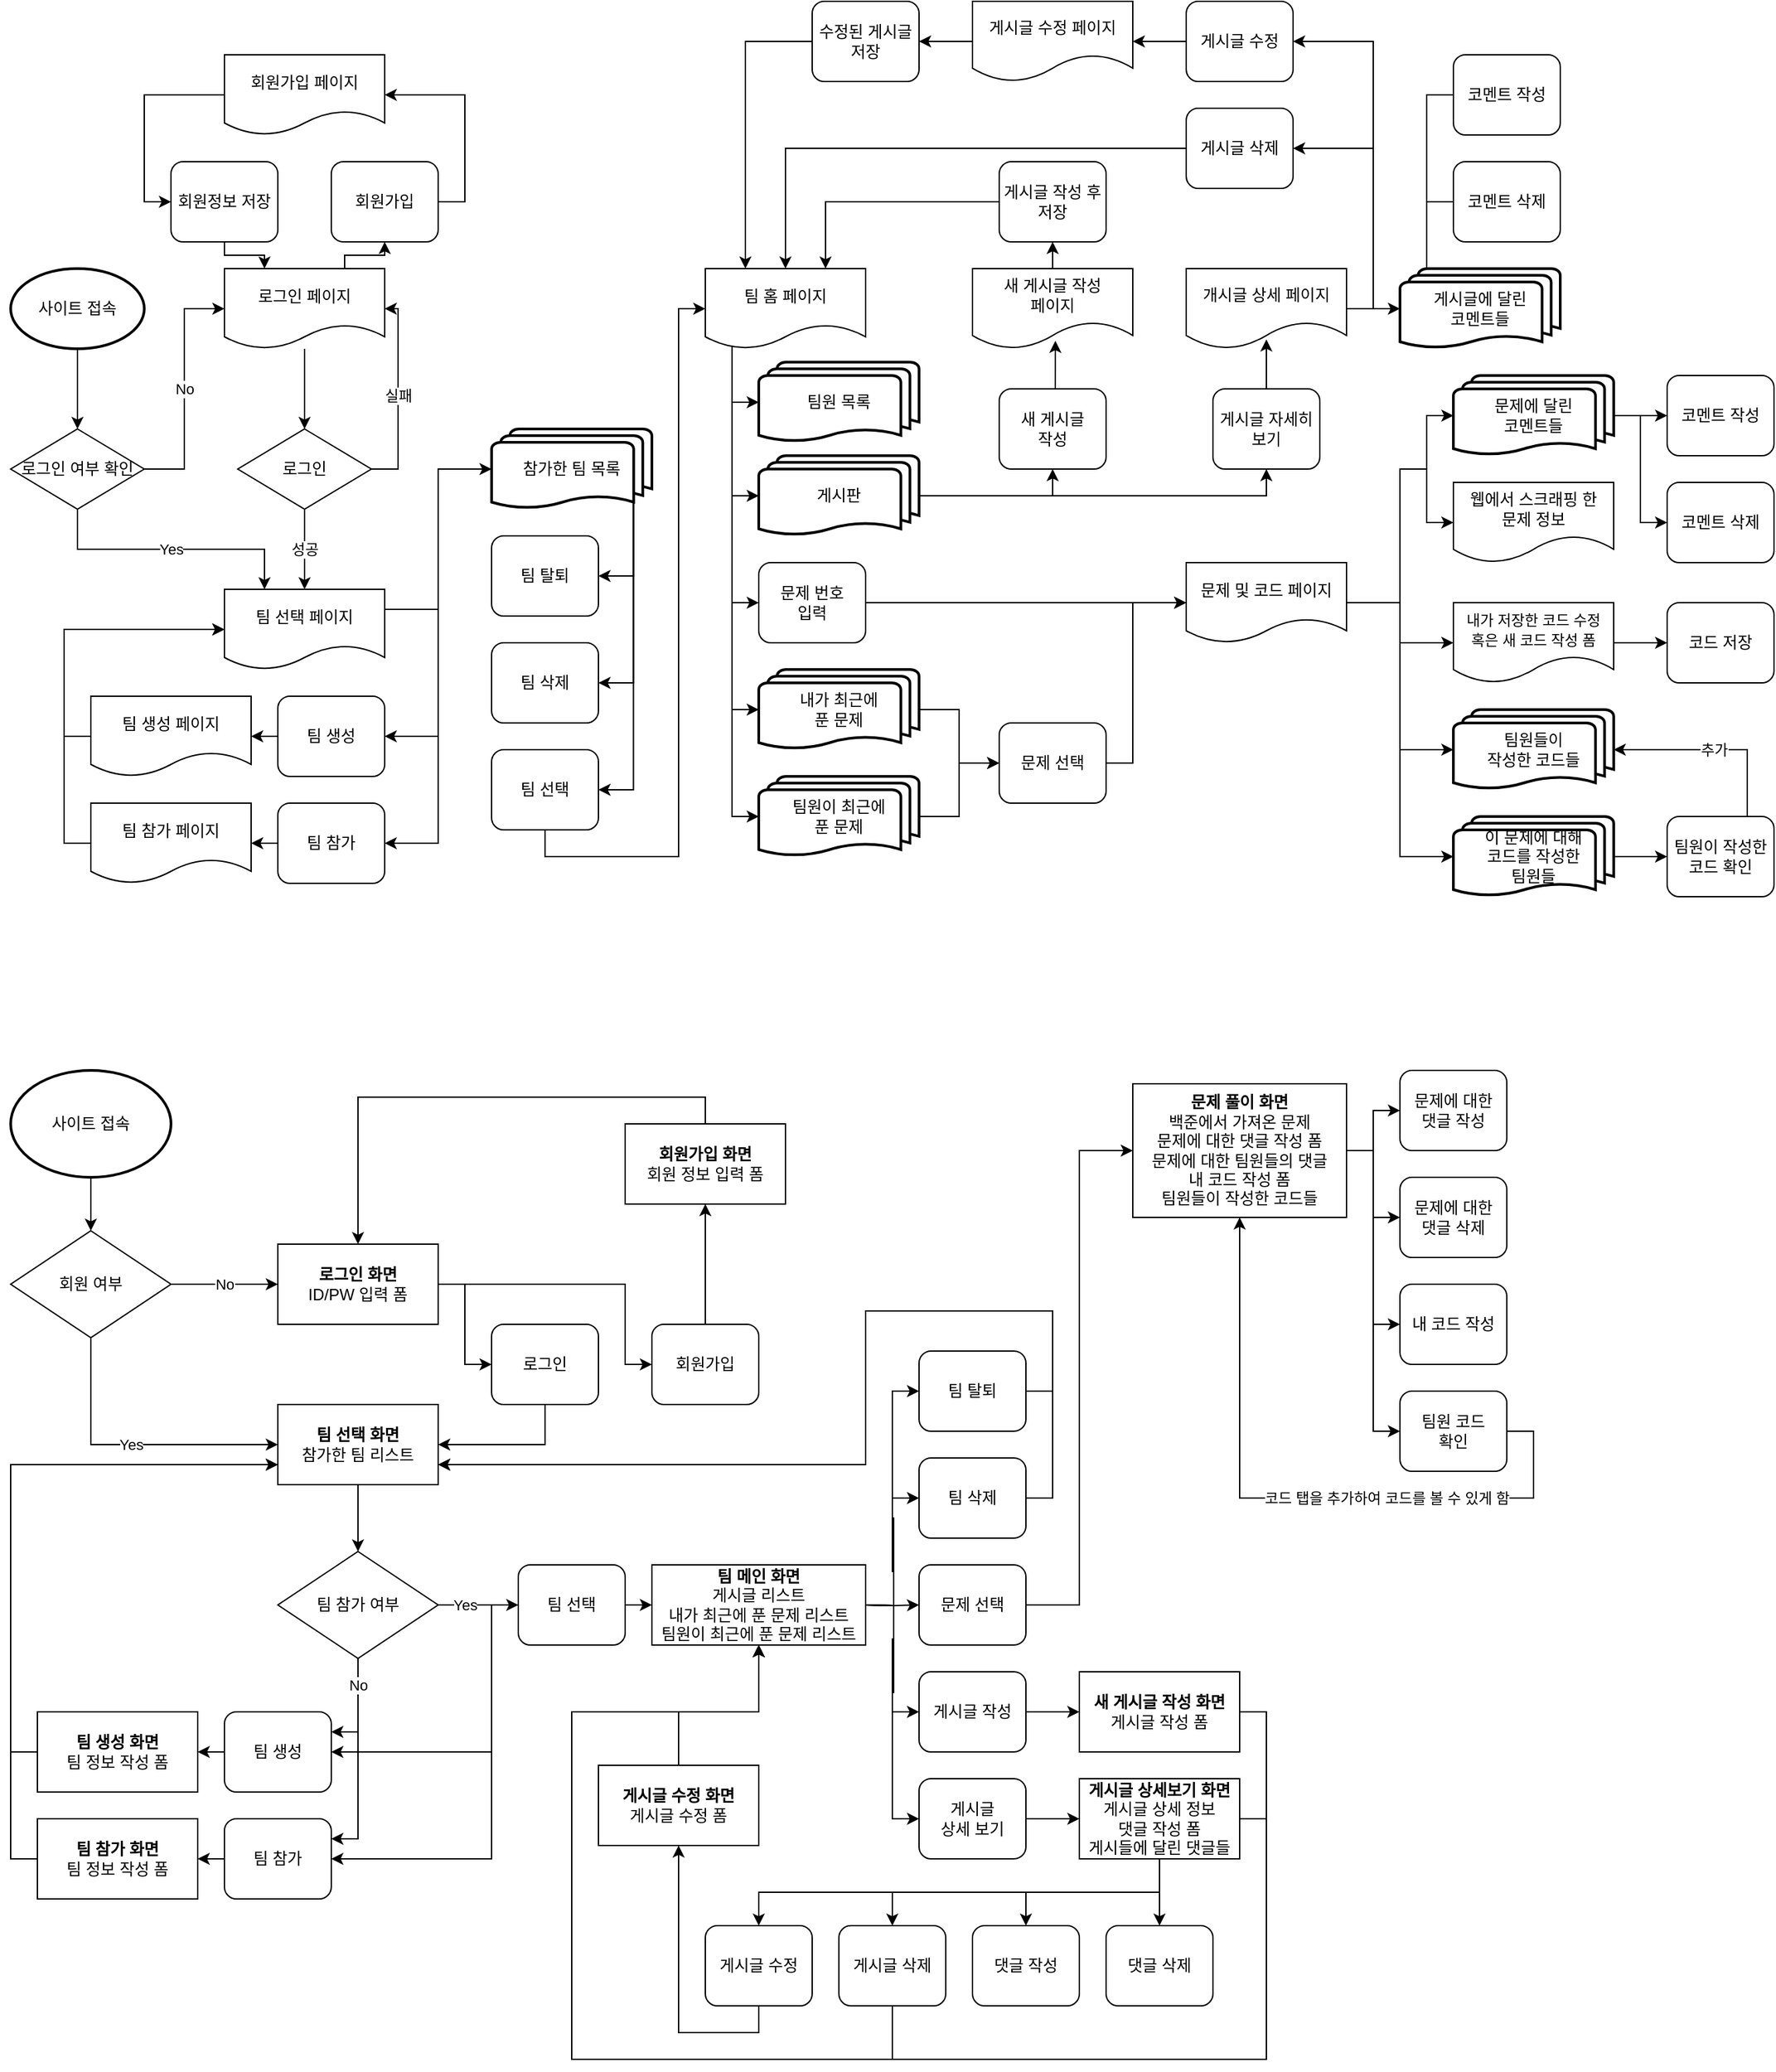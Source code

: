 <mxfile version="13.6.6" type="github">
  <diagram id="C5RBs43oDa-KdzZeNtuy" name="Page-1">
    <mxGraphModel dx="1951" dy="1170" grid="1" gridSize="10" guides="1" tooltips="1" connect="1" arrows="1" fold="1" page="1" pageScale="1" pageWidth="1654" pageHeight="2336" math="0" shadow="0">
      <root>
        <mxCell id="WIyWlLk6GJQsqaUBKTNV-0" />
        <mxCell id="WIyWlLk6GJQsqaUBKTNV-1" parent="WIyWlLk6GJQsqaUBKTNV-0" />
        <mxCell id="K8fyrSAq3BvqhwAzwWVH-3" style="edgeStyle=orthogonalEdgeStyle;rounded=0;orthogonalLoop=1;jettySize=auto;html=1;exitX=0.5;exitY=1;exitDx=0;exitDy=0;exitPerimeter=0;entryX=0.5;entryY=0;entryDx=0;entryDy=0;" parent="WIyWlLk6GJQsqaUBKTNV-1" source="K8fyrSAq3BvqhwAzwWVH-0" target="K8fyrSAq3BvqhwAzwWVH-1" edge="1">
          <mxGeometry relative="1" as="geometry" />
        </mxCell>
        <mxCell id="K8fyrSAq3BvqhwAzwWVH-0" value="사이트 접속" style="strokeWidth=2;html=1;shape=mxgraph.flowchart.start_1;whiteSpace=wrap;" parent="WIyWlLk6GJQsqaUBKTNV-1" vertex="1">
          <mxGeometry x="80" y="240" width="100" height="60" as="geometry" />
        </mxCell>
        <mxCell id="K8fyrSAq3BvqhwAzwWVH-5" value="No" style="edgeStyle=orthogonalEdgeStyle;rounded=0;orthogonalLoop=1;jettySize=auto;html=1;exitX=1;exitY=0.5;exitDx=0;exitDy=0;entryX=0;entryY=0.5;entryDx=0;entryDy=0;" parent="WIyWlLk6GJQsqaUBKTNV-1" source="K8fyrSAq3BvqhwAzwWVH-1" target="K8fyrSAq3BvqhwAzwWVH-4" edge="1">
          <mxGeometry relative="1" as="geometry" />
        </mxCell>
        <mxCell id="K8fyrSAq3BvqhwAzwWVH-11" value="Yes" style="edgeStyle=orthogonalEdgeStyle;rounded=0;orthogonalLoop=1;jettySize=auto;html=1;exitX=0.5;exitY=1;exitDx=0;exitDy=0;entryX=0.25;entryY=0;entryDx=0;entryDy=0;" parent="WIyWlLk6GJQsqaUBKTNV-1" source="K8fyrSAq3BvqhwAzwWVH-1" target="K8fyrSAq3BvqhwAzwWVH-9" edge="1">
          <mxGeometry relative="1" as="geometry" />
        </mxCell>
        <mxCell id="K8fyrSAq3BvqhwAzwWVH-1" value="로그인 여부 확인" style="rhombus;whiteSpace=wrap;html=1;" parent="WIyWlLk6GJQsqaUBKTNV-1" vertex="1">
          <mxGeometry x="80" y="360" width="100" height="60" as="geometry" />
        </mxCell>
        <mxCell id="K8fyrSAq3BvqhwAzwWVH-7" style="edgeStyle=orthogonalEdgeStyle;rounded=0;orthogonalLoop=1;jettySize=auto;html=1;entryX=0.5;entryY=0;entryDx=0;entryDy=0;" parent="WIyWlLk6GJQsqaUBKTNV-1" source="K8fyrSAq3BvqhwAzwWVH-4" target="K8fyrSAq3BvqhwAzwWVH-6" edge="1">
          <mxGeometry relative="1" as="geometry" />
        </mxCell>
        <mxCell id="K8fyrSAq3BvqhwAzwWVH-101" style="edgeStyle=orthogonalEdgeStyle;rounded=0;orthogonalLoop=1;jettySize=auto;html=1;exitX=0.75;exitY=0;exitDx=0;exitDy=0;entryX=0.5;entryY=1;entryDx=0;entryDy=0;" parent="WIyWlLk6GJQsqaUBKTNV-1" source="K8fyrSAq3BvqhwAzwWVH-4" target="K8fyrSAq3BvqhwAzwWVH-99" edge="1">
          <mxGeometry relative="1" as="geometry">
            <Array as="points">
              <mxPoint x="330" y="230" />
              <mxPoint x="360" y="230" />
            </Array>
          </mxGeometry>
        </mxCell>
        <mxCell id="K8fyrSAq3BvqhwAzwWVH-4" value="로그인 페이지" style="shape=document;whiteSpace=wrap;html=1;boundedLbl=1;" parent="WIyWlLk6GJQsqaUBKTNV-1" vertex="1">
          <mxGeometry x="240" y="240" width="120" height="60" as="geometry" />
        </mxCell>
        <mxCell id="K8fyrSAq3BvqhwAzwWVH-8" value="실패" style="edgeStyle=orthogonalEdgeStyle;rounded=0;orthogonalLoop=1;jettySize=auto;html=1;exitX=1;exitY=0.5;exitDx=0;exitDy=0;entryX=1;entryY=0.5;entryDx=0;entryDy=0;" parent="WIyWlLk6GJQsqaUBKTNV-1" source="K8fyrSAq3BvqhwAzwWVH-6" target="K8fyrSAq3BvqhwAzwWVH-4" edge="1">
          <mxGeometry relative="1" as="geometry" />
        </mxCell>
        <mxCell id="K8fyrSAq3BvqhwAzwWVH-10" value="성공" style="edgeStyle=orthogonalEdgeStyle;rounded=0;orthogonalLoop=1;jettySize=auto;html=1;exitX=0.5;exitY=1;exitDx=0;exitDy=0;entryX=0.5;entryY=0;entryDx=0;entryDy=0;" parent="WIyWlLk6GJQsqaUBKTNV-1" source="K8fyrSAq3BvqhwAzwWVH-6" target="K8fyrSAq3BvqhwAzwWVH-9" edge="1">
          <mxGeometry relative="1" as="geometry" />
        </mxCell>
        <mxCell id="K8fyrSAq3BvqhwAzwWVH-6" value="로그인" style="rhombus;whiteSpace=wrap;html=1;" parent="WIyWlLk6GJQsqaUBKTNV-1" vertex="1">
          <mxGeometry x="250" y="360" width="100" height="60" as="geometry" />
        </mxCell>
        <mxCell id="K8fyrSAq3BvqhwAzwWVH-14" style="edgeStyle=orthogonalEdgeStyle;rounded=0;orthogonalLoop=1;jettySize=auto;html=1;entryX=1;entryY=0.5;entryDx=0;entryDy=0;exitX=1;exitY=0.25;exitDx=0;exitDy=0;" parent="WIyWlLk6GJQsqaUBKTNV-1" source="K8fyrSAq3BvqhwAzwWVH-9" target="K8fyrSAq3BvqhwAzwWVH-13" edge="1">
          <mxGeometry relative="1" as="geometry">
            <Array as="points">
              <mxPoint x="400" y="495" />
              <mxPoint x="400" y="670" />
            </Array>
          </mxGeometry>
        </mxCell>
        <mxCell id="K8fyrSAq3BvqhwAzwWVH-15" style="edgeStyle=orthogonalEdgeStyle;rounded=0;orthogonalLoop=1;jettySize=auto;html=1;entryX=1;entryY=0.5;entryDx=0;entryDy=0;exitX=1;exitY=0.25;exitDx=0;exitDy=0;" parent="WIyWlLk6GJQsqaUBKTNV-1" source="K8fyrSAq3BvqhwAzwWVH-9" target="K8fyrSAq3BvqhwAzwWVH-12" edge="1">
          <mxGeometry relative="1" as="geometry">
            <Array as="points">
              <mxPoint x="400" y="495" />
              <mxPoint x="400" y="590" />
            </Array>
          </mxGeometry>
        </mxCell>
        <mxCell id="K8fyrSAq3BvqhwAzwWVH-27" style="edgeStyle=orthogonalEdgeStyle;rounded=0;orthogonalLoop=1;jettySize=auto;html=1;exitX=1;exitY=0.25;exitDx=0;exitDy=0;entryX=0;entryY=0.5;entryDx=0;entryDy=0;entryPerimeter=0;" parent="WIyWlLk6GJQsqaUBKTNV-1" source="K8fyrSAq3BvqhwAzwWVH-9" target="K8fyrSAq3BvqhwAzwWVH-26" edge="1">
          <mxGeometry relative="1" as="geometry" />
        </mxCell>
        <mxCell id="K8fyrSAq3BvqhwAzwWVH-9" value="팀 선택 페이지" style="shape=document;whiteSpace=wrap;html=1;boundedLbl=1;" parent="WIyWlLk6GJQsqaUBKTNV-1" vertex="1">
          <mxGeometry x="240" y="480" width="120" height="60" as="geometry" />
        </mxCell>
        <mxCell id="K8fyrSAq3BvqhwAzwWVH-22" style="edgeStyle=orthogonalEdgeStyle;rounded=0;orthogonalLoop=1;jettySize=auto;html=1;exitX=0;exitY=0.5;exitDx=0;exitDy=0;entryX=1;entryY=0.5;entryDx=0;entryDy=0;" parent="WIyWlLk6GJQsqaUBKTNV-1" source="K8fyrSAq3BvqhwAzwWVH-12" target="K8fyrSAq3BvqhwAzwWVH-18" edge="1">
          <mxGeometry relative="1" as="geometry" />
        </mxCell>
        <mxCell id="K8fyrSAq3BvqhwAzwWVH-12" value="팀 생성" style="rounded=1;whiteSpace=wrap;html=1;" parent="WIyWlLk6GJQsqaUBKTNV-1" vertex="1">
          <mxGeometry x="280" y="560" width="80" height="60" as="geometry" />
        </mxCell>
        <mxCell id="K8fyrSAq3BvqhwAzwWVH-23" style="edgeStyle=orthogonalEdgeStyle;rounded=0;orthogonalLoop=1;jettySize=auto;html=1;exitX=0;exitY=0.5;exitDx=0;exitDy=0;entryX=1;entryY=0.5;entryDx=0;entryDy=0;" parent="WIyWlLk6GJQsqaUBKTNV-1" source="K8fyrSAq3BvqhwAzwWVH-13" target="K8fyrSAq3BvqhwAzwWVH-19" edge="1">
          <mxGeometry relative="1" as="geometry" />
        </mxCell>
        <mxCell id="K8fyrSAq3BvqhwAzwWVH-13" value="팀 참가" style="rounded=1;whiteSpace=wrap;html=1;" parent="WIyWlLk6GJQsqaUBKTNV-1" vertex="1">
          <mxGeometry x="280" y="640" width="80" height="60" as="geometry" />
        </mxCell>
        <mxCell id="K8fyrSAq3BvqhwAzwWVH-25" style="edgeStyle=orthogonalEdgeStyle;rounded=0;orthogonalLoop=1;jettySize=auto;html=1;exitX=0;exitY=0.5;exitDx=0;exitDy=0;entryX=0;entryY=0.5;entryDx=0;entryDy=0;" parent="WIyWlLk6GJQsqaUBKTNV-1" source="K8fyrSAq3BvqhwAzwWVH-18" target="K8fyrSAq3BvqhwAzwWVH-9" edge="1">
          <mxGeometry relative="1" as="geometry" />
        </mxCell>
        <mxCell id="K8fyrSAq3BvqhwAzwWVH-18" value="팀 생성 페이지" style="shape=document;whiteSpace=wrap;html=1;boundedLbl=1;" parent="WIyWlLk6GJQsqaUBKTNV-1" vertex="1">
          <mxGeometry x="140" y="560" width="120" height="60" as="geometry" />
        </mxCell>
        <mxCell id="K8fyrSAq3BvqhwAzwWVH-24" style="edgeStyle=orthogonalEdgeStyle;rounded=0;orthogonalLoop=1;jettySize=auto;html=1;exitX=0;exitY=0.5;exitDx=0;exitDy=0;entryX=0;entryY=0.5;entryDx=0;entryDy=0;" parent="WIyWlLk6GJQsqaUBKTNV-1" source="K8fyrSAq3BvqhwAzwWVH-19" target="K8fyrSAq3BvqhwAzwWVH-9" edge="1">
          <mxGeometry relative="1" as="geometry" />
        </mxCell>
        <mxCell id="K8fyrSAq3BvqhwAzwWVH-19" value="팀 참가 페이지" style="shape=document;whiteSpace=wrap;html=1;boundedLbl=1;" parent="WIyWlLk6GJQsqaUBKTNV-1" vertex="1">
          <mxGeometry x="140" y="640" width="120" height="60" as="geometry" />
        </mxCell>
        <mxCell id="K8fyrSAq3BvqhwAzwWVH-31" style="edgeStyle=orthogonalEdgeStyle;rounded=0;orthogonalLoop=1;jettySize=auto;html=1;exitX=0.885;exitY=0.91;exitDx=0;exitDy=0;exitPerimeter=0;entryX=1;entryY=0.5;entryDx=0;entryDy=0;" parent="WIyWlLk6GJQsqaUBKTNV-1" source="K8fyrSAq3BvqhwAzwWVH-26" target="K8fyrSAq3BvqhwAzwWVH-29" edge="1">
          <mxGeometry relative="1" as="geometry" />
        </mxCell>
        <mxCell id="K8fyrSAq3BvqhwAzwWVH-32" style="edgeStyle=orthogonalEdgeStyle;rounded=0;orthogonalLoop=1;jettySize=auto;html=1;exitX=0.885;exitY=0.91;exitDx=0;exitDy=0;exitPerimeter=0;entryX=1;entryY=0.5;entryDx=0;entryDy=0;" parent="WIyWlLk6GJQsqaUBKTNV-1" source="K8fyrSAq3BvqhwAzwWVH-26" target="K8fyrSAq3BvqhwAzwWVH-30" edge="1">
          <mxGeometry relative="1" as="geometry" />
        </mxCell>
        <mxCell id="K8fyrSAq3BvqhwAzwWVH-36" style="edgeStyle=orthogonalEdgeStyle;rounded=0;orthogonalLoop=1;jettySize=auto;html=1;exitX=0.885;exitY=0.91;exitDx=0;exitDy=0;exitPerimeter=0;entryX=1;entryY=0.5;entryDx=0;entryDy=0;" parent="WIyWlLk6GJQsqaUBKTNV-1" source="K8fyrSAq3BvqhwAzwWVH-26" target="K8fyrSAq3BvqhwAzwWVH-35" edge="1">
          <mxGeometry relative="1" as="geometry" />
        </mxCell>
        <mxCell id="K8fyrSAq3BvqhwAzwWVH-26" value="참가한 팀 목록" style="strokeWidth=2;html=1;shape=mxgraph.flowchart.multi-document;whiteSpace=wrap;" parent="WIyWlLk6GJQsqaUBKTNV-1" vertex="1">
          <mxGeometry x="440" y="360" width="120" height="60" as="geometry" />
        </mxCell>
        <mxCell id="K8fyrSAq3BvqhwAzwWVH-29" value="팀 탈퇴" style="rounded=1;whiteSpace=wrap;html=1;" parent="WIyWlLk6GJQsqaUBKTNV-1" vertex="1">
          <mxGeometry x="440" y="440" width="80" height="60" as="geometry" />
        </mxCell>
        <mxCell id="K8fyrSAq3BvqhwAzwWVH-30" value="팀 삭제" style="rounded=1;whiteSpace=wrap;html=1;" parent="WIyWlLk6GJQsqaUBKTNV-1" vertex="1">
          <mxGeometry x="440" y="520" width="80" height="60" as="geometry" />
        </mxCell>
        <mxCell id="K8fyrSAq3BvqhwAzwWVH-38" style="edgeStyle=orthogonalEdgeStyle;rounded=0;orthogonalLoop=1;jettySize=auto;html=1;exitX=0.5;exitY=1;exitDx=0;exitDy=0;entryX=0;entryY=0.5;entryDx=0;entryDy=0;" parent="WIyWlLk6GJQsqaUBKTNV-1" source="K8fyrSAq3BvqhwAzwWVH-35" target="K8fyrSAq3BvqhwAzwWVH-37" edge="1">
          <mxGeometry relative="1" as="geometry">
            <mxPoint x="580" y="440" as="targetPoint" />
            <Array as="points">
              <mxPoint x="480" y="680" />
              <mxPoint x="580" y="680" />
              <mxPoint x="580" y="270" />
            </Array>
          </mxGeometry>
        </mxCell>
        <mxCell id="K8fyrSAq3BvqhwAzwWVH-35" value="팀 선택" style="rounded=1;whiteSpace=wrap;html=1;" parent="WIyWlLk6GJQsqaUBKTNV-1" vertex="1">
          <mxGeometry x="440" y="600" width="80" height="60" as="geometry" />
        </mxCell>
        <mxCell id="K8fyrSAq3BvqhwAzwWVH-42" style="edgeStyle=orthogonalEdgeStyle;rounded=0;orthogonalLoop=1;jettySize=auto;html=1;entryX=0;entryY=0.5;entryDx=0;entryDy=0;entryPerimeter=0;" parent="WIyWlLk6GJQsqaUBKTNV-1" target="K8fyrSAq3BvqhwAzwWVH-41" edge="1">
          <mxGeometry relative="1" as="geometry">
            <mxPoint x="626" y="660" as="targetPoint" />
            <mxPoint x="619" y="297" as="sourcePoint" />
            <Array as="points">
              <mxPoint x="620" y="297" />
              <mxPoint x="620" y="650" />
            </Array>
          </mxGeometry>
        </mxCell>
        <mxCell id="K8fyrSAq3BvqhwAzwWVH-46" style="edgeStyle=orthogonalEdgeStyle;rounded=0;orthogonalLoop=1;jettySize=auto;html=1;entryX=0;entryY=0.5;entryDx=0;entryDy=0;entryPerimeter=0;exitX=0.167;exitY=0.967;exitDx=0;exitDy=0;exitPerimeter=0;" parent="WIyWlLk6GJQsqaUBKTNV-1" source="K8fyrSAq3BvqhwAzwWVH-37" target="K8fyrSAq3BvqhwAzwWVH-40" edge="1">
          <mxGeometry relative="1" as="geometry" />
        </mxCell>
        <mxCell id="K8fyrSAq3BvqhwAzwWVH-47" style="edgeStyle=orthogonalEdgeStyle;rounded=0;orthogonalLoop=1;jettySize=auto;html=1;entryX=0;entryY=0.5;entryDx=0;entryDy=0;entryPerimeter=0;" parent="WIyWlLk6GJQsqaUBKTNV-1" source="K8fyrSAq3BvqhwAzwWVH-37" target="K8fyrSAq3BvqhwAzwWVH-39" edge="1">
          <mxGeometry relative="1" as="geometry">
            <Array as="points">
              <mxPoint x="620" y="410" />
            </Array>
          </mxGeometry>
        </mxCell>
        <mxCell id="K8fyrSAq3BvqhwAzwWVH-50" style="edgeStyle=orthogonalEdgeStyle;rounded=0;orthogonalLoop=1;jettySize=auto;html=1;entryX=0;entryY=0.5;entryDx=0;entryDy=0;" parent="WIyWlLk6GJQsqaUBKTNV-1" source="K8fyrSAq3BvqhwAzwWVH-37" target="K8fyrSAq3BvqhwAzwWVH-49" edge="1">
          <mxGeometry relative="1" as="geometry">
            <Array as="points">
              <mxPoint x="620" y="490" />
            </Array>
          </mxGeometry>
        </mxCell>
        <mxCell id="K8fyrSAq3BvqhwAzwWVH-108" style="edgeStyle=orthogonalEdgeStyle;rounded=0;orthogonalLoop=1;jettySize=auto;html=1;entryX=0;entryY=0.5;entryDx=0;entryDy=0;entryPerimeter=0;" parent="WIyWlLk6GJQsqaUBKTNV-1" source="K8fyrSAq3BvqhwAzwWVH-37" target="K8fyrSAq3BvqhwAzwWVH-107" edge="1">
          <mxGeometry relative="1" as="geometry">
            <Array as="points">
              <mxPoint x="620" y="340" />
            </Array>
          </mxGeometry>
        </mxCell>
        <mxCell id="K8fyrSAq3BvqhwAzwWVH-37" value="팀 홈 페이지" style="shape=document;whiteSpace=wrap;html=1;boundedLbl=1;" parent="WIyWlLk6GJQsqaUBKTNV-1" vertex="1">
          <mxGeometry x="600" y="240" width="120" height="60" as="geometry" />
        </mxCell>
        <mxCell id="K8fyrSAq3BvqhwAzwWVH-64" style="edgeStyle=orthogonalEdgeStyle;rounded=0;orthogonalLoop=1;jettySize=auto;html=1;entryX=0.5;entryY=1;entryDx=0;entryDy=0;" parent="WIyWlLk6GJQsqaUBKTNV-1" source="K8fyrSAq3BvqhwAzwWVH-39" target="K8fyrSAq3BvqhwAzwWVH-59" edge="1">
          <mxGeometry relative="1" as="geometry" />
        </mxCell>
        <mxCell id="K8fyrSAq3BvqhwAzwWVH-65" style="edgeStyle=orthogonalEdgeStyle;rounded=0;orthogonalLoop=1;jettySize=auto;html=1;entryX=0.5;entryY=1;entryDx=0;entryDy=0;" parent="WIyWlLk6GJQsqaUBKTNV-1" source="K8fyrSAq3BvqhwAzwWVH-39" target="K8fyrSAq3BvqhwAzwWVH-58" edge="1">
          <mxGeometry relative="1" as="geometry" />
        </mxCell>
        <mxCell id="K8fyrSAq3BvqhwAzwWVH-39" value="게시판" style="strokeWidth=2;html=1;shape=mxgraph.flowchart.multi-document;whiteSpace=wrap;" parent="WIyWlLk6GJQsqaUBKTNV-1" vertex="1">
          <mxGeometry x="640" y="380" width="120" height="60" as="geometry" />
        </mxCell>
        <mxCell id="K8fyrSAq3BvqhwAzwWVH-52" style="edgeStyle=orthogonalEdgeStyle;rounded=0;orthogonalLoop=1;jettySize=auto;html=1;exitX=1;exitY=0.5;exitDx=0;exitDy=0;exitPerimeter=0;entryX=0;entryY=0.5;entryDx=0;entryDy=0;" parent="WIyWlLk6GJQsqaUBKTNV-1" source="K8fyrSAq3BvqhwAzwWVH-40" target="K8fyrSAq3BvqhwAzwWVH-51" edge="1">
          <mxGeometry relative="1" as="geometry" />
        </mxCell>
        <mxCell id="K8fyrSAq3BvqhwAzwWVH-40" value="내가 최근에&lt;br&gt;푼 문제" style="strokeWidth=2;html=1;shape=mxgraph.flowchart.multi-document;whiteSpace=wrap;" parent="WIyWlLk6GJQsqaUBKTNV-1" vertex="1">
          <mxGeometry x="640" y="540" width="120" height="60" as="geometry" />
        </mxCell>
        <mxCell id="K8fyrSAq3BvqhwAzwWVH-53" style="edgeStyle=orthogonalEdgeStyle;rounded=0;orthogonalLoop=1;jettySize=auto;html=1;exitX=1;exitY=0.5;exitDx=0;exitDy=0;exitPerimeter=0;entryX=0;entryY=0.5;entryDx=0;entryDy=0;" parent="WIyWlLk6GJQsqaUBKTNV-1" source="K8fyrSAq3BvqhwAzwWVH-41" target="K8fyrSAq3BvqhwAzwWVH-51" edge="1">
          <mxGeometry relative="1" as="geometry" />
        </mxCell>
        <mxCell id="K8fyrSAq3BvqhwAzwWVH-41" value="팀원이 최근에&lt;br&gt;푼 문제" style="strokeWidth=2;html=1;shape=mxgraph.flowchart.multi-document;whiteSpace=wrap;" parent="WIyWlLk6GJQsqaUBKTNV-1" vertex="1">
          <mxGeometry x="640" y="620" width="120" height="60" as="geometry" />
        </mxCell>
        <mxCell id="K8fyrSAq3BvqhwAzwWVH-56" style="edgeStyle=orthogonalEdgeStyle;rounded=0;orthogonalLoop=1;jettySize=auto;html=1;entryX=0;entryY=0.5;entryDx=0;entryDy=0;" parent="WIyWlLk6GJQsqaUBKTNV-1" source="K8fyrSAq3BvqhwAzwWVH-49" target="K8fyrSAq3BvqhwAzwWVH-55" edge="1">
          <mxGeometry relative="1" as="geometry">
            <Array as="points">
              <mxPoint x="940" y="490" />
              <mxPoint x="940" y="490" />
            </Array>
          </mxGeometry>
        </mxCell>
        <mxCell id="K8fyrSAq3BvqhwAzwWVH-49" value="문제 번호&lt;br&gt;입력" style="rounded=1;whiteSpace=wrap;html=1;" parent="WIyWlLk6GJQsqaUBKTNV-1" vertex="1">
          <mxGeometry x="640" y="460" width="80" height="60" as="geometry" />
        </mxCell>
        <mxCell id="K8fyrSAq3BvqhwAzwWVH-57" style="edgeStyle=orthogonalEdgeStyle;rounded=0;orthogonalLoop=1;jettySize=auto;html=1;exitX=1;exitY=0.5;exitDx=0;exitDy=0;entryX=0;entryY=0.5;entryDx=0;entryDy=0;" parent="WIyWlLk6GJQsqaUBKTNV-1" source="K8fyrSAq3BvqhwAzwWVH-51" target="K8fyrSAq3BvqhwAzwWVH-55" edge="1">
          <mxGeometry relative="1" as="geometry">
            <Array as="points">
              <mxPoint x="920" y="610" />
              <mxPoint x="920" y="490" />
            </Array>
          </mxGeometry>
        </mxCell>
        <mxCell id="K8fyrSAq3BvqhwAzwWVH-51" value="문제 선택" style="rounded=1;whiteSpace=wrap;html=1;" parent="WIyWlLk6GJQsqaUBKTNV-1" vertex="1">
          <mxGeometry x="820" y="580" width="80" height="60" as="geometry" />
        </mxCell>
        <mxCell id="K8fyrSAq3BvqhwAzwWVH-123" style="edgeStyle=orthogonalEdgeStyle;rounded=0;orthogonalLoop=1;jettySize=auto;html=1;entryX=0;entryY=0.5;entryDx=0;entryDy=0;" parent="WIyWlLk6GJQsqaUBKTNV-1" source="K8fyrSAq3BvqhwAzwWVH-55" target="K8fyrSAq3BvqhwAzwWVH-97" edge="1">
          <mxGeometry relative="1" as="geometry" />
        </mxCell>
        <mxCell id="K8fyrSAq3BvqhwAzwWVH-124" style="edgeStyle=orthogonalEdgeStyle;rounded=0;orthogonalLoop=1;jettySize=auto;html=1;entryX=0;entryY=0.5;entryDx=0;entryDy=0;" parent="WIyWlLk6GJQsqaUBKTNV-1" source="K8fyrSAq3BvqhwAzwWVH-55" target="K8fyrSAq3BvqhwAzwWVH-82" edge="1">
          <mxGeometry relative="1" as="geometry">
            <Array as="points">
              <mxPoint x="1120" y="490" />
              <mxPoint x="1120" y="390" />
              <mxPoint x="1140" y="390" />
              <mxPoint x="1140" y="430" />
            </Array>
          </mxGeometry>
        </mxCell>
        <mxCell id="K8fyrSAq3BvqhwAzwWVH-125" style="edgeStyle=orthogonalEdgeStyle;rounded=0;orthogonalLoop=1;jettySize=auto;html=1;entryX=0;entryY=0.5;entryDx=0;entryDy=0;entryPerimeter=0;" parent="WIyWlLk6GJQsqaUBKTNV-1" source="K8fyrSAq3BvqhwAzwWVH-55" target="K8fyrSAq3BvqhwAzwWVH-120" edge="1">
          <mxGeometry relative="1" as="geometry" />
        </mxCell>
        <mxCell id="K8fyrSAq3BvqhwAzwWVH-126" style="edgeStyle=orthogonalEdgeStyle;rounded=0;orthogonalLoop=1;jettySize=auto;html=1;entryX=0;entryY=0.5;entryDx=0;entryDy=0;entryPerimeter=0;" parent="WIyWlLk6GJQsqaUBKTNV-1" source="K8fyrSAq3BvqhwAzwWVH-55" target="K8fyrSAq3BvqhwAzwWVH-109" edge="1">
          <mxGeometry relative="1" as="geometry" />
        </mxCell>
        <mxCell id="K8fyrSAq3BvqhwAzwWVH-134" style="edgeStyle=orthogonalEdgeStyle;rounded=0;orthogonalLoop=1;jettySize=auto;html=1;exitX=1;exitY=0.5;exitDx=0;exitDy=0;entryX=0;entryY=0.5;entryDx=0;entryDy=0;entryPerimeter=0;" parent="WIyWlLk6GJQsqaUBKTNV-1" source="K8fyrSAq3BvqhwAzwWVH-55" target="K8fyrSAq3BvqhwAzwWVH-128" edge="1">
          <mxGeometry relative="1" as="geometry">
            <Array as="points">
              <mxPoint x="1120" y="490" />
              <mxPoint x="1120" y="390" />
              <mxPoint x="1140" y="390" />
              <mxPoint x="1140" y="350" />
            </Array>
          </mxGeometry>
        </mxCell>
        <mxCell id="K8fyrSAq3BvqhwAzwWVH-55" value="문제 및 코드 페이지" style="shape=document;whiteSpace=wrap;html=1;boundedLbl=1;" parent="WIyWlLk6GJQsqaUBKTNV-1" vertex="1">
          <mxGeometry x="960" y="460" width="120" height="60" as="geometry" />
        </mxCell>
        <mxCell id="K8fyrSAq3BvqhwAzwWVH-66" style="edgeStyle=orthogonalEdgeStyle;rounded=0;orthogonalLoop=1;jettySize=auto;html=1;exitX=0.5;exitY=0;exitDx=0;exitDy=0;entryX=0.517;entryY=0.9;entryDx=0;entryDy=0;entryPerimeter=0;" parent="WIyWlLk6GJQsqaUBKTNV-1" source="K8fyrSAq3BvqhwAzwWVH-58" target="K8fyrSAq3BvqhwAzwWVH-63" edge="1">
          <mxGeometry relative="1" as="geometry" />
        </mxCell>
        <mxCell id="K8fyrSAq3BvqhwAzwWVH-58" value="새 게시글&lt;br&gt;작성" style="rounded=1;whiteSpace=wrap;html=1;" parent="WIyWlLk6GJQsqaUBKTNV-1" vertex="1">
          <mxGeometry x="820" y="330" width="80" height="60" as="geometry" />
        </mxCell>
        <mxCell id="K8fyrSAq3BvqhwAzwWVH-67" style="edgeStyle=orthogonalEdgeStyle;rounded=0;orthogonalLoop=1;jettySize=auto;html=1;exitX=0.5;exitY=0;exitDx=0;exitDy=0;entryX=0.5;entryY=0.883;entryDx=0;entryDy=0;entryPerimeter=0;" parent="WIyWlLk6GJQsqaUBKTNV-1" source="K8fyrSAq3BvqhwAzwWVH-59" target="K8fyrSAq3BvqhwAzwWVH-62" edge="1">
          <mxGeometry relative="1" as="geometry" />
        </mxCell>
        <mxCell id="K8fyrSAq3BvqhwAzwWVH-59" value="게시글 자세히 보기" style="rounded=1;whiteSpace=wrap;html=1;" parent="WIyWlLk6GJQsqaUBKTNV-1" vertex="1">
          <mxGeometry x="980" y="330" width="80" height="60" as="geometry" />
        </mxCell>
        <mxCell id="K8fyrSAq3BvqhwAzwWVH-76" style="edgeStyle=orthogonalEdgeStyle;rounded=0;orthogonalLoop=1;jettySize=auto;html=1;entryX=1;entryY=0.5;entryDx=0;entryDy=0;" parent="WIyWlLk6GJQsqaUBKTNV-1" source="K8fyrSAq3BvqhwAzwWVH-60" target="K8fyrSAq3BvqhwAzwWVH-75" edge="1">
          <mxGeometry relative="1" as="geometry" />
        </mxCell>
        <mxCell id="K8fyrSAq3BvqhwAzwWVH-60" value="게시글 수정" style="rounded=1;whiteSpace=wrap;html=1;" parent="WIyWlLk6GJQsqaUBKTNV-1" vertex="1">
          <mxGeometry x="960" y="40" width="80" height="60" as="geometry" />
        </mxCell>
        <mxCell id="K8fyrSAq3BvqhwAzwWVH-73" style="edgeStyle=orthogonalEdgeStyle;rounded=0;orthogonalLoop=1;jettySize=auto;html=1;exitX=0;exitY=0.5;exitDx=0;exitDy=0;entryX=0.5;entryY=0;entryDx=0;entryDy=0;" parent="WIyWlLk6GJQsqaUBKTNV-1" source="K8fyrSAq3BvqhwAzwWVH-61" target="K8fyrSAq3BvqhwAzwWVH-37" edge="1">
          <mxGeometry relative="1" as="geometry" />
        </mxCell>
        <mxCell id="K8fyrSAq3BvqhwAzwWVH-61" value="게시글 삭제" style="rounded=1;whiteSpace=wrap;html=1;" parent="WIyWlLk6GJQsqaUBKTNV-1" vertex="1">
          <mxGeometry x="960" y="120" width="80" height="60" as="geometry" />
        </mxCell>
        <mxCell id="K8fyrSAq3BvqhwAzwWVH-72" style="edgeStyle=orthogonalEdgeStyle;rounded=0;orthogonalLoop=1;jettySize=auto;html=1;exitX=1;exitY=0.5;exitDx=0;exitDy=0;entryX=1;entryY=0.5;entryDx=0;entryDy=0;" parent="WIyWlLk6GJQsqaUBKTNV-1" source="K8fyrSAq3BvqhwAzwWVH-62" target="K8fyrSAq3BvqhwAzwWVH-60" edge="1">
          <mxGeometry relative="1" as="geometry">
            <Array as="points">
              <mxPoint x="1100" y="270" />
              <mxPoint x="1100" y="70" />
            </Array>
          </mxGeometry>
        </mxCell>
        <mxCell id="K8fyrSAq3BvqhwAzwWVH-138" style="edgeStyle=orthogonalEdgeStyle;rounded=0;orthogonalLoop=1;jettySize=auto;html=1;entryX=0;entryY=0.5;entryDx=0;entryDy=0;entryPerimeter=0;" parent="WIyWlLk6GJQsqaUBKTNV-1" source="K8fyrSAq3BvqhwAzwWVH-62" target="K8fyrSAq3BvqhwAzwWVH-87" edge="1">
          <mxGeometry relative="1" as="geometry" />
        </mxCell>
        <mxCell id="K8fyrSAq3BvqhwAzwWVH-139" style="edgeStyle=orthogonalEdgeStyle;rounded=0;orthogonalLoop=1;jettySize=auto;html=1;exitX=1;exitY=0.5;exitDx=0;exitDy=0;entryX=1;entryY=0.5;entryDx=0;entryDy=0;" parent="WIyWlLk6GJQsqaUBKTNV-1" source="K8fyrSAq3BvqhwAzwWVH-62" target="K8fyrSAq3BvqhwAzwWVH-61" edge="1">
          <mxGeometry relative="1" as="geometry" />
        </mxCell>
        <mxCell id="K8fyrSAq3BvqhwAzwWVH-62" value="개시글 상세 페이지" style="shape=document;whiteSpace=wrap;html=1;boundedLbl=1;size=0.333;" parent="WIyWlLk6GJQsqaUBKTNV-1" vertex="1">
          <mxGeometry x="960" y="240" width="120" height="60" as="geometry" />
        </mxCell>
        <mxCell id="K8fyrSAq3BvqhwAzwWVH-69" style="edgeStyle=orthogonalEdgeStyle;rounded=0;orthogonalLoop=1;jettySize=auto;html=1;exitX=0.5;exitY=0;exitDx=0;exitDy=0;entryX=0.5;entryY=1;entryDx=0;entryDy=0;" parent="WIyWlLk6GJQsqaUBKTNV-1" source="K8fyrSAq3BvqhwAzwWVH-63" target="K8fyrSAq3BvqhwAzwWVH-68" edge="1">
          <mxGeometry relative="1" as="geometry" />
        </mxCell>
        <mxCell id="K8fyrSAq3BvqhwAzwWVH-63" value="새 게시글 작성&lt;br&gt;페이지" style="shape=document;whiteSpace=wrap;html=1;boundedLbl=1;size=0.333;" parent="WIyWlLk6GJQsqaUBKTNV-1" vertex="1">
          <mxGeometry x="800" y="240" width="120" height="60" as="geometry" />
        </mxCell>
        <mxCell id="K8fyrSAq3BvqhwAzwWVH-70" style="edgeStyle=orthogonalEdgeStyle;rounded=0;orthogonalLoop=1;jettySize=auto;html=1;exitX=0;exitY=0.5;exitDx=0;exitDy=0;entryX=0.75;entryY=0;entryDx=0;entryDy=0;" parent="WIyWlLk6GJQsqaUBKTNV-1" source="K8fyrSAq3BvqhwAzwWVH-68" target="K8fyrSAq3BvqhwAzwWVH-37" edge="1">
          <mxGeometry relative="1" as="geometry" />
        </mxCell>
        <mxCell id="K8fyrSAq3BvqhwAzwWVH-68" value="게시글 작성 후 저장" style="rounded=1;whiteSpace=wrap;html=1;" parent="WIyWlLk6GJQsqaUBKTNV-1" vertex="1">
          <mxGeometry x="820" y="160" width="80" height="60" as="geometry" />
        </mxCell>
        <mxCell id="K8fyrSAq3BvqhwAzwWVH-78" style="edgeStyle=orthogonalEdgeStyle;rounded=0;orthogonalLoop=1;jettySize=auto;html=1;entryX=1;entryY=0.5;entryDx=0;entryDy=0;" parent="WIyWlLk6GJQsqaUBKTNV-1" source="K8fyrSAq3BvqhwAzwWVH-75" target="K8fyrSAq3BvqhwAzwWVH-77" edge="1">
          <mxGeometry relative="1" as="geometry" />
        </mxCell>
        <mxCell id="K8fyrSAq3BvqhwAzwWVH-75" value="게시글 수정 페이지" style="shape=document;whiteSpace=wrap;html=1;boundedLbl=1;size=0.333;" parent="WIyWlLk6GJQsqaUBKTNV-1" vertex="1">
          <mxGeometry x="800" y="40" width="120" height="60" as="geometry" />
        </mxCell>
        <mxCell id="K8fyrSAq3BvqhwAzwWVH-80" style="edgeStyle=orthogonalEdgeStyle;rounded=0;orthogonalLoop=1;jettySize=auto;html=1;exitX=0;exitY=0.5;exitDx=0;exitDy=0;entryX=0.25;entryY=0;entryDx=0;entryDy=0;" parent="WIyWlLk6GJQsqaUBKTNV-1" source="K8fyrSAq3BvqhwAzwWVH-77" target="K8fyrSAq3BvqhwAzwWVH-37" edge="1">
          <mxGeometry relative="1" as="geometry" />
        </mxCell>
        <mxCell id="K8fyrSAq3BvqhwAzwWVH-77" value="수정된 게시글 저장" style="rounded=1;whiteSpace=wrap;html=1;" parent="WIyWlLk6GJQsqaUBKTNV-1" vertex="1">
          <mxGeometry x="680" y="40" width="80" height="60" as="geometry" />
        </mxCell>
        <mxCell id="K8fyrSAq3BvqhwAzwWVH-82" value="웹에서 스크래핑 한&lt;br&gt;문제 정보" style="shape=document;whiteSpace=wrap;html=1;boundedLbl=1;size=0.333;" parent="WIyWlLk6GJQsqaUBKTNV-1" vertex="1">
          <mxGeometry x="1160" y="400" width="120" height="60" as="geometry" />
        </mxCell>
        <mxCell id="K8fyrSAq3BvqhwAzwWVH-91" style="edgeStyle=orthogonalEdgeStyle;rounded=0;orthogonalLoop=1;jettySize=auto;html=1;entryX=1;entryY=0.5;entryDx=0;entryDy=0;" parent="WIyWlLk6GJQsqaUBKTNV-1" target="K8fyrSAq3BvqhwAzwWVH-89" edge="1">
          <mxGeometry relative="1" as="geometry">
            <mxPoint x="1140" y="240" as="sourcePoint" />
            <Array as="points">
              <mxPoint x="1140" y="190" />
            </Array>
          </mxGeometry>
        </mxCell>
        <mxCell id="K8fyrSAq3BvqhwAzwWVH-92" style="edgeStyle=orthogonalEdgeStyle;rounded=0;orthogonalLoop=1;jettySize=auto;html=1;entryX=1;entryY=0.5;entryDx=0;entryDy=0;" parent="WIyWlLk6GJQsqaUBKTNV-1" target="K8fyrSAq3BvqhwAzwWVH-90" edge="1">
          <mxGeometry relative="1" as="geometry">
            <mxPoint x="1140" y="240" as="sourcePoint" />
            <Array as="points">
              <mxPoint x="1140" y="110" />
            </Array>
          </mxGeometry>
        </mxCell>
        <mxCell id="K8fyrSAq3BvqhwAzwWVH-87" value="게시글에 달린&lt;br&gt;코멘트들" style="strokeWidth=2;html=1;shape=mxgraph.flowchart.multi-document;whiteSpace=wrap;" parent="WIyWlLk6GJQsqaUBKTNV-1" vertex="1">
          <mxGeometry x="1120" y="240" width="120" height="60" as="geometry" />
        </mxCell>
        <mxCell id="K8fyrSAq3BvqhwAzwWVH-89" value="코멘트 삭제" style="rounded=1;whiteSpace=wrap;html=1;" parent="WIyWlLk6GJQsqaUBKTNV-1" vertex="1">
          <mxGeometry x="1160" y="160" width="80" height="60" as="geometry" />
        </mxCell>
        <mxCell id="K8fyrSAq3BvqhwAzwWVH-90" value="코멘트 작성" style="rounded=1;whiteSpace=wrap;html=1;" parent="WIyWlLk6GJQsqaUBKTNV-1" vertex="1">
          <mxGeometry x="1160" y="80" width="80" height="60" as="geometry" />
        </mxCell>
        <mxCell id="K8fyrSAq3BvqhwAzwWVH-121" style="edgeStyle=orthogonalEdgeStyle;rounded=0;orthogonalLoop=1;jettySize=auto;html=1;entryX=0;entryY=0.5;entryDx=0;entryDy=0;" parent="WIyWlLk6GJQsqaUBKTNV-1" source="K8fyrSAq3BvqhwAzwWVH-97" target="K8fyrSAq3BvqhwAzwWVH-113" edge="1">
          <mxGeometry relative="1" as="geometry" />
        </mxCell>
        <mxCell id="K8fyrSAq3BvqhwAzwWVH-97" value="&lt;font style=&quot;font-size: 11px&quot;&gt;내가 저장한 코드 수정&lt;br&gt;혹은 새 코드 작성 폼&lt;/font&gt;" style="shape=document;whiteSpace=wrap;html=1;boundedLbl=1;size=0.333;" parent="WIyWlLk6GJQsqaUBKTNV-1" vertex="1">
          <mxGeometry x="1160" y="490" width="120" height="60" as="geometry" />
        </mxCell>
        <mxCell id="K8fyrSAq3BvqhwAzwWVH-105" style="edgeStyle=orthogonalEdgeStyle;rounded=0;orthogonalLoop=1;jettySize=auto;html=1;exitX=0;exitY=0.5;exitDx=0;exitDy=0;entryX=0;entryY=0.5;entryDx=0;entryDy=0;" parent="WIyWlLk6GJQsqaUBKTNV-1" source="K8fyrSAq3BvqhwAzwWVH-98" target="K8fyrSAq3BvqhwAzwWVH-100" edge="1">
          <mxGeometry relative="1" as="geometry" />
        </mxCell>
        <mxCell id="K8fyrSAq3BvqhwAzwWVH-98" value="회원가입 페이지" style="shape=document;whiteSpace=wrap;html=1;boundedLbl=1;" parent="WIyWlLk6GJQsqaUBKTNV-1" vertex="1">
          <mxGeometry x="240" y="80" width="120" height="60" as="geometry" />
        </mxCell>
        <mxCell id="K8fyrSAq3BvqhwAzwWVH-104" style="edgeStyle=orthogonalEdgeStyle;rounded=0;orthogonalLoop=1;jettySize=auto;html=1;exitX=1;exitY=0.5;exitDx=0;exitDy=0;entryX=1;entryY=0.5;entryDx=0;entryDy=0;" parent="WIyWlLk6GJQsqaUBKTNV-1" source="K8fyrSAq3BvqhwAzwWVH-99" target="K8fyrSAq3BvqhwAzwWVH-98" edge="1">
          <mxGeometry relative="1" as="geometry" />
        </mxCell>
        <mxCell id="K8fyrSAq3BvqhwAzwWVH-99" value="회원가입" style="rounded=1;whiteSpace=wrap;html=1;" parent="WIyWlLk6GJQsqaUBKTNV-1" vertex="1">
          <mxGeometry x="320" y="160" width="80" height="60" as="geometry" />
        </mxCell>
        <mxCell id="K8fyrSAq3BvqhwAzwWVH-106" style="edgeStyle=orthogonalEdgeStyle;rounded=0;orthogonalLoop=1;jettySize=auto;html=1;exitX=0.5;exitY=1;exitDx=0;exitDy=0;entryX=0.25;entryY=0;entryDx=0;entryDy=0;" parent="WIyWlLk6GJQsqaUBKTNV-1" source="K8fyrSAq3BvqhwAzwWVH-100" target="K8fyrSAq3BvqhwAzwWVH-4" edge="1">
          <mxGeometry relative="1" as="geometry">
            <Array as="points">
              <mxPoint x="240" y="230" />
              <mxPoint x="270" y="230" />
            </Array>
          </mxGeometry>
        </mxCell>
        <mxCell id="K8fyrSAq3BvqhwAzwWVH-100" value="회원정보 저장" style="rounded=1;whiteSpace=wrap;html=1;" parent="WIyWlLk6GJQsqaUBKTNV-1" vertex="1">
          <mxGeometry x="200" y="160" width="80" height="60" as="geometry" />
        </mxCell>
        <mxCell id="K8fyrSAq3BvqhwAzwWVH-107" value="팀원 목록" style="strokeWidth=2;html=1;shape=mxgraph.flowchart.multi-document;whiteSpace=wrap;" parent="WIyWlLk6GJQsqaUBKTNV-1" vertex="1">
          <mxGeometry x="640" y="310" width="120" height="60" as="geometry" />
        </mxCell>
        <mxCell id="K8fyrSAq3BvqhwAzwWVH-122" style="edgeStyle=orthogonalEdgeStyle;rounded=0;orthogonalLoop=1;jettySize=auto;html=1;" parent="WIyWlLk6GJQsqaUBKTNV-1" source="K8fyrSAq3BvqhwAzwWVH-109" target="K8fyrSAq3BvqhwAzwWVH-115" edge="1">
          <mxGeometry relative="1" as="geometry" />
        </mxCell>
        <mxCell id="K8fyrSAq3BvqhwAzwWVH-109" value="이 문제에 대해&lt;br&gt;코드를 작성한 &lt;br&gt;팀원들" style="strokeWidth=2;html=1;shape=mxgraph.flowchart.multi-document;whiteSpace=wrap;" parent="WIyWlLk6GJQsqaUBKTNV-1" vertex="1">
          <mxGeometry x="1160" y="650" width="120" height="60" as="geometry" />
        </mxCell>
        <mxCell id="K8fyrSAq3BvqhwAzwWVH-113" value="코드 저장" style="rounded=1;whiteSpace=wrap;html=1;" parent="WIyWlLk6GJQsqaUBKTNV-1" vertex="1">
          <mxGeometry x="1320" y="490" width="80" height="60" as="geometry" />
        </mxCell>
        <mxCell id="K8fyrSAq3BvqhwAzwWVH-127" value="추가" style="edgeStyle=orthogonalEdgeStyle;rounded=0;orthogonalLoop=1;jettySize=auto;html=1;entryX=1;entryY=0.5;entryDx=0;entryDy=0;entryPerimeter=0;" parent="WIyWlLk6GJQsqaUBKTNV-1" source="K8fyrSAq3BvqhwAzwWVH-115" target="K8fyrSAq3BvqhwAzwWVH-120" edge="1">
          <mxGeometry relative="1" as="geometry">
            <Array as="points">
              <mxPoint x="1380" y="600" />
            </Array>
          </mxGeometry>
        </mxCell>
        <mxCell id="K8fyrSAq3BvqhwAzwWVH-115" value="팀원이 작성한&lt;br&gt;코드 확인" style="rounded=1;whiteSpace=wrap;html=1;" parent="WIyWlLk6GJQsqaUBKTNV-1" vertex="1">
          <mxGeometry x="1320" y="650" width="80" height="60" as="geometry" />
        </mxCell>
        <mxCell id="K8fyrSAq3BvqhwAzwWVH-120" value="팀원들이&lt;br&gt;작성한 코드들" style="strokeWidth=2;html=1;shape=mxgraph.flowchart.multi-document;whiteSpace=wrap;" parent="WIyWlLk6GJQsqaUBKTNV-1" vertex="1">
          <mxGeometry x="1160" y="570" width="120" height="60" as="geometry" />
        </mxCell>
        <mxCell id="K8fyrSAq3BvqhwAzwWVH-135" style="edgeStyle=orthogonalEdgeStyle;rounded=0;orthogonalLoop=1;jettySize=auto;html=1;entryX=0;entryY=0.5;entryDx=0;entryDy=0;" parent="WIyWlLk6GJQsqaUBKTNV-1" source="K8fyrSAq3BvqhwAzwWVH-128" target="K8fyrSAq3BvqhwAzwWVH-133" edge="1">
          <mxGeometry relative="1" as="geometry" />
        </mxCell>
        <mxCell id="K8fyrSAq3BvqhwAzwWVH-136" style="edgeStyle=orthogonalEdgeStyle;rounded=0;orthogonalLoop=1;jettySize=auto;html=1;entryX=0;entryY=0.5;entryDx=0;entryDy=0;" parent="WIyWlLk6GJQsqaUBKTNV-1" source="K8fyrSAq3BvqhwAzwWVH-128" target="K8fyrSAq3BvqhwAzwWVH-132" edge="1">
          <mxGeometry relative="1" as="geometry" />
        </mxCell>
        <mxCell id="K8fyrSAq3BvqhwAzwWVH-128" value="문제에 달린&lt;br&gt;코멘트들" style="strokeWidth=2;html=1;shape=mxgraph.flowchart.multi-document;whiteSpace=wrap;" parent="WIyWlLk6GJQsqaUBKTNV-1" vertex="1">
          <mxGeometry x="1160" y="320" width="120" height="60" as="geometry" />
        </mxCell>
        <mxCell id="K8fyrSAq3BvqhwAzwWVH-132" value="코멘트 삭제" style="rounded=1;whiteSpace=wrap;html=1;" parent="WIyWlLk6GJQsqaUBKTNV-1" vertex="1">
          <mxGeometry x="1320" y="400" width="80" height="60" as="geometry" />
        </mxCell>
        <mxCell id="K8fyrSAq3BvqhwAzwWVH-133" value="코멘트 작성" style="rounded=1;whiteSpace=wrap;html=1;" parent="WIyWlLk6GJQsqaUBKTNV-1" vertex="1">
          <mxGeometry x="1320" y="320" width="80" height="60" as="geometry" />
        </mxCell>
        <mxCell id="IBgPq5QqLvxEj0309Iod-18" style="edgeStyle=orthogonalEdgeStyle;rounded=0;orthogonalLoop=1;jettySize=auto;html=1;exitX=0.5;exitY=1;exitDx=0;exitDy=0;exitPerimeter=0;entryX=0.5;entryY=0;entryDx=0;entryDy=0;" edge="1" parent="WIyWlLk6GJQsqaUBKTNV-1" source="IBgPq5QqLvxEj0309Iod-1" target="IBgPq5QqLvxEj0309Iod-4">
          <mxGeometry relative="1" as="geometry" />
        </mxCell>
        <mxCell id="IBgPq5QqLvxEj0309Iod-1" value="사이트 접속" style="strokeWidth=2;html=1;shape=mxgraph.flowchart.start_1;whiteSpace=wrap;" vertex="1" parent="WIyWlLk6GJQsqaUBKTNV-1">
          <mxGeometry x="80" y="840" width="120" height="80" as="geometry" />
        </mxCell>
        <mxCell id="IBgPq5QqLvxEj0309Iod-19" value="No" style="edgeStyle=orthogonalEdgeStyle;rounded=0;orthogonalLoop=1;jettySize=auto;html=1;exitX=1;exitY=0.5;exitDx=0;exitDy=0;entryX=0;entryY=0.5;entryDx=0;entryDy=0;" edge="1" parent="WIyWlLk6GJQsqaUBKTNV-1" source="IBgPq5QqLvxEj0309Iod-4" target="IBgPq5QqLvxEj0309Iod-43">
          <mxGeometry relative="1" as="geometry" />
        </mxCell>
        <mxCell id="IBgPq5QqLvxEj0309Iod-41" value="Yes" style="edgeStyle=orthogonalEdgeStyle;rounded=0;orthogonalLoop=1;jettySize=auto;html=1;exitX=0.5;exitY=1;exitDx=0;exitDy=0;entryX=0;entryY=0.5;entryDx=0;entryDy=0;" edge="1" parent="WIyWlLk6GJQsqaUBKTNV-1" source="IBgPq5QqLvxEj0309Iod-4" target="IBgPq5QqLvxEj0309Iod-40">
          <mxGeometry relative="1" as="geometry" />
        </mxCell>
        <mxCell id="IBgPq5QqLvxEj0309Iod-4" value="회원 여부" style="rhombus;whiteSpace=wrap;html=1;" vertex="1" parent="WIyWlLk6GJQsqaUBKTNV-1">
          <mxGeometry x="80" y="960" width="120" height="80" as="geometry" />
        </mxCell>
        <mxCell id="IBgPq5QqLvxEj0309Iod-61" style="edgeStyle=orthogonalEdgeStyle;rounded=0;orthogonalLoop=1;jettySize=auto;html=1;exitX=0.5;exitY=1;exitDx=0;exitDy=0;entryX=1;entryY=0.25;entryDx=0;entryDy=0;" edge="1" parent="WIyWlLk6GJQsqaUBKTNV-1" source="IBgPq5QqLvxEj0309Iod-23" target="IBgPq5QqLvxEj0309Iod-60">
          <mxGeometry relative="1" as="geometry" />
        </mxCell>
        <mxCell id="IBgPq5QqLvxEj0309Iod-62" value="No" style="edgeStyle=orthogonalEdgeStyle;rounded=0;orthogonalLoop=1;jettySize=auto;html=1;exitX=0.5;exitY=1;exitDx=0;exitDy=0;entryX=1;entryY=0.25;entryDx=0;entryDy=0;" edge="1" parent="WIyWlLk6GJQsqaUBKTNV-1" source="IBgPq5QqLvxEj0309Iod-23" target="IBgPq5QqLvxEj0309Iod-59">
          <mxGeometry x="-0.467" relative="1" as="geometry">
            <mxPoint as="offset" />
          </mxGeometry>
        </mxCell>
        <mxCell id="IBgPq5QqLvxEj0309Iod-73" value="Yes" style="edgeStyle=orthogonalEdgeStyle;rounded=0;orthogonalLoop=1;jettySize=auto;html=1;exitX=1;exitY=0.5;exitDx=0;exitDy=0;entryX=0;entryY=0.5;entryDx=0;entryDy=0;" edge="1" parent="WIyWlLk6GJQsqaUBKTNV-1" source="IBgPq5QqLvxEj0309Iod-23" target="IBgPq5QqLvxEj0309Iod-67">
          <mxGeometry x="-0.333" relative="1" as="geometry">
            <mxPoint as="offset" />
          </mxGeometry>
        </mxCell>
        <mxCell id="IBgPq5QqLvxEj0309Iod-23" value="팀 참가 여부" style="rhombus;whiteSpace=wrap;html=1;" vertex="1" parent="WIyWlLk6GJQsqaUBKTNV-1">
          <mxGeometry x="280" y="1200" width="120" height="80" as="geometry" />
        </mxCell>
        <mxCell id="IBgPq5QqLvxEj0309Iod-49" style="edgeStyle=orthogonalEdgeStyle;rounded=0;orthogonalLoop=1;jettySize=auto;html=1;exitX=0.5;exitY=1;exitDx=0;exitDy=0;entryX=0.5;entryY=0;entryDx=0;entryDy=0;" edge="1" parent="WIyWlLk6GJQsqaUBKTNV-1" source="IBgPq5QqLvxEj0309Iod-40" target="IBgPq5QqLvxEj0309Iod-23">
          <mxGeometry relative="1" as="geometry" />
        </mxCell>
        <mxCell id="IBgPq5QqLvxEj0309Iod-40" value="&lt;b&gt;팀 선택 화면&lt;/b&gt;&lt;br&gt;참가한 팀 리스트" style="rounded=0;whiteSpace=wrap;html=1;" vertex="1" parent="WIyWlLk6GJQsqaUBKTNV-1">
          <mxGeometry x="280" y="1090" width="120" height="60" as="geometry" />
        </mxCell>
        <mxCell id="IBgPq5QqLvxEj0309Iod-102" style="edgeStyle=orthogonalEdgeStyle;rounded=0;orthogonalLoop=1;jettySize=auto;html=1;exitX=1;exitY=0.5;exitDx=0;exitDy=0;entryX=0;entryY=0.5;entryDx=0;entryDy=0;" edge="1" parent="WIyWlLk6GJQsqaUBKTNV-1" source="IBgPq5QqLvxEj0309Iod-43" target="IBgPq5QqLvxEj0309Iod-100">
          <mxGeometry relative="1" as="geometry" />
        </mxCell>
        <mxCell id="IBgPq5QqLvxEj0309Iod-103" style="edgeStyle=orthogonalEdgeStyle;rounded=0;orthogonalLoop=1;jettySize=auto;html=1;exitX=1;exitY=0.5;exitDx=0;exitDy=0;entryX=0;entryY=0.5;entryDx=0;entryDy=0;" edge="1" parent="WIyWlLk6GJQsqaUBKTNV-1" source="IBgPq5QqLvxEj0309Iod-43" target="IBgPq5QqLvxEj0309Iod-101">
          <mxGeometry relative="1" as="geometry">
            <Array as="points">
              <mxPoint x="540" y="1000" />
              <mxPoint x="540" y="1060" />
            </Array>
          </mxGeometry>
        </mxCell>
        <mxCell id="IBgPq5QqLvxEj0309Iod-43" value="&lt;b&gt;로그인 화면&lt;/b&gt;&lt;br&gt;ID/PW 입력 폼" style="rounded=0;whiteSpace=wrap;html=1;" vertex="1" parent="WIyWlLk6GJQsqaUBKTNV-1">
          <mxGeometry x="280" y="970" width="120" height="60" as="geometry" />
        </mxCell>
        <mxCell id="IBgPq5QqLvxEj0309Iod-93" style="edgeStyle=orthogonalEdgeStyle;rounded=0;orthogonalLoop=1;jettySize=auto;html=1;exitX=1;exitY=0.5;exitDx=0;exitDy=0;entryX=0;entryY=0.5;entryDx=0;entryDy=0;" edge="1" parent="WIyWlLk6GJQsqaUBKTNV-1" target="IBgPq5QqLvxEj0309Iod-88">
          <mxGeometry relative="1" as="geometry">
            <mxPoint x="720" y="1240" as="sourcePoint" />
          </mxGeometry>
        </mxCell>
        <mxCell id="IBgPq5QqLvxEj0309Iod-94" style="edgeStyle=orthogonalEdgeStyle;rounded=0;orthogonalLoop=1;jettySize=auto;html=1;exitX=1;exitY=0.5;exitDx=0;exitDy=0;entryX=0;entryY=0.5;entryDx=0;entryDy=0;" edge="1" parent="WIyWlLk6GJQsqaUBKTNV-1" target="IBgPq5QqLvxEj0309Iod-92">
          <mxGeometry relative="1" as="geometry">
            <mxPoint x="720" y="1240" as="sourcePoint" />
          </mxGeometry>
        </mxCell>
        <mxCell id="IBgPq5QqLvxEj0309Iod-95" style="edgeStyle=orthogonalEdgeStyle;rounded=0;orthogonalLoop=1;jettySize=auto;html=1;exitX=1;exitY=0.5;exitDx=0;exitDy=0;entryX=0;entryY=0.5;entryDx=0;entryDy=0;" edge="1" parent="WIyWlLk6GJQsqaUBKTNV-1" target="IBgPq5QqLvxEj0309Iod-91">
          <mxGeometry relative="1" as="geometry">
            <mxPoint x="720" y="1240" as="sourcePoint" />
          </mxGeometry>
        </mxCell>
        <mxCell id="IBgPq5QqLvxEj0309Iod-96" style="edgeStyle=orthogonalEdgeStyle;rounded=0;orthogonalLoop=1;jettySize=auto;html=1;exitX=1;exitY=0.5;exitDx=0;exitDy=0;entryX=0;entryY=0.5;entryDx=0;entryDy=0;" edge="1" parent="WIyWlLk6GJQsqaUBKTNV-1" target="IBgPq5QqLvxEj0309Iod-89">
          <mxGeometry relative="1" as="geometry">
            <mxPoint x="720" y="1240" as="sourcePoint" />
          </mxGeometry>
        </mxCell>
        <mxCell id="IBgPq5QqLvxEj0309Iod-97" style="edgeStyle=orthogonalEdgeStyle;rounded=0;orthogonalLoop=1;jettySize=auto;html=1;exitX=1;exitY=0.5;exitDx=0;exitDy=0;entryX=0;entryY=0.5;entryDx=0;entryDy=0;" edge="1" parent="WIyWlLk6GJQsqaUBKTNV-1" target="IBgPq5QqLvxEj0309Iod-90">
          <mxGeometry relative="1" as="geometry">
            <mxPoint x="720" y="1240" as="sourcePoint" />
          </mxGeometry>
        </mxCell>
        <mxCell id="IBgPq5QqLvxEj0309Iod-51" value="&lt;b&gt;팀 메인 화면&lt;br&gt;&lt;/b&gt;게시글 리스트&lt;br&gt;&lt;font style=&quot;font-size: 12px&quot;&gt;내가 최근에 푼 문제 리스트&lt;br&gt;팀원이 최근에 푼 문제 리스트&lt;/font&gt;" style="rounded=0;whiteSpace=wrap;html=1;" vertex="1" parent="WIyWlLk6GJQsqaUBKTNV-1">
          <mxGeometry x="560" y="1210" width="160" height="60" as="geometry" />
        </mxCell>
        <mxCell id="IBgPq5QqLvxEj0309Iod-131" style="edgeStyle=orthogonalEdgeStyle;rounded=0;orthogonalLoop=1;jettySize=auto;html=1;exitX=0;exitY=0.5;exitDx=0;exitDy=0;entryX=1;entryY=0.5;entryDx=0;entryDy=0;" edge="1" parent="WIyWlLk6GJQsqaUBKTNV-1" source="IBgPq5QqLvxEj0309Iod-59" target="IBgPq5QqLvxEj0309Iod-129">
          <mxGeometry relative="1" as="geometry" />
        </mxCell>
        <mxCell id="IBgPq5QqLvxEj0309Iod-59" value="팀 생성" style="rounded=1;whiteSpace=wrap;html=1;" vertex="1" parent="WIyWlLk6GJQsqaUBKTNV-1">
          <mxGeometry x="240" y="1320" width="80" height="60" as="geometry" />
        </mxCell>
        <mxCell id="IBgPq5QqLvxEj0309Iod-132" style="edgeStyle=orthogonalEdgeStyle;rounded=0;orthogonalLoop=1;jettySize=auto;html=1;exitX=0;exitY=0.5;exitDx=0;exitDy=0;entryX=1;entryY=0.5;entryDx=0;entryDy=0;" edge="1" parent="WIyWlLk6GJQsqaUBKTNV-1" source="IBgPq5QqLvxEj0309Iod-60" target="IBgPq5QqLvxEj0309Iod-130">
          <mxGeometry relative="1" as="geometry" />
        </mxCell>
        <mxCell id="IBgPq5QqLvxEj0309Iod-60" value="팀 참가" style="rounded=1;whiteSpace=wrap;html=1;" vertex="1" parent="WIyWlLk6GJQsqaUBKTNV-1">
          <mxGeometry x="240" y="1400" width="80" height="60" as="geometry" />
        </mxCell>
        <mxCell id="IBgPq5QqLvxEj0309Iod-74" style="edgeStyle=orthogonalEdgeStyle;rounded=0;orthogonalLoop=1;jettySize=auto;html=1;entryX=1;entryY=0.5;entryDx=0;entryDy=0;" edge="1" parent="WIyWlLk6GJQsqaUBKTNV-1" target="IBgPq5QqLvxEj0309Iod-60">
          <mxGeometry relative="1" as="geometry">
            <mxPoint x="460" y="1240" as="sourcePoint" />
            <Array as="points">
              <mxPoint x="440" y="1240" />
              <mxPoint x="440" y="1430" />
            </Array>
          </mxGeometry>
        </mxCell>
        <mxCell id="IBgPq5QqLvxEj0309Iod-75" style="edgeStyle=orthogonalEdgeStyle;rounded=0;orthogonalLoop=1;jettySize=auto;html=1;" edge="1" parent="WIyWlLk6GJQsqaUBKTNV-1">
          <mxGeometry relative="1" as="geometry">
            <mxPoint x="320" y="1350" as="targetPoint" />
            <mxPoint x="460" y="1240" as="sourcePoint" />
            <Array as="points">
              <mxPoint x="440" y="1240" />
              <mxPoint x="440" y="1350" />
            </Array>
          </mxGeometry>
        </mxCell>
        <mxCell id="IBgPq5QqLvxEj0309Iod-79" style="edgeStyle=orthogonalEdgeStyle;rounded=0;orthogonalLoop=1;jettySize=auto;html=1;exitX=1;exitY=0.5;exitDx=0;exitDy=0;entryX=0;entryY=0.5;entryDx=0;entryDy=0;" edge="1" parent="WIyWlLk6GJQsqaUBKTNV-1" source="IBgPq5QqLvxEj0309Iod-67" target="IBgPq5QqLvxEj0309Iod-51">
          <mxGeometry relative="1" as="geometry" />
        </mxCell>
        <mxCell id="IBgPq5QqLvxEj0309Iod-67" value="팀 선택" style="rounded=1;whiteSpace=wrap;html=1;" vertex="1" parent="WIyWlLk6GJQsqaUBKTNV-1">
          <mxGeometry x="460" y="1210" width="80" height="60" as="geometry" />
        </mxCell>
        <mxCell id="IBgPq5QqLvxEj0309Iod-107" value="" style="edgeStyle=orthogonalEdgeStyle;rounded=0;orthogonalLoop=1;jettySize=auto;html=1;exitX=0.5;exitY=0;exitDx=0;exitDy=0;entryX=0.5;entryY=0;entryDx=0;entryDy=0;" edge="1" parent="WIyWlLk6GJQsqaUBKTNV-1" source="IBgPq5QqLvxEj0309Iod-78" target="IBgPq5QqLvxEj0309Iod-43">
          <mxGeometry relative="1" as="geometry" />
        </mxCell>
        <mxCell id="IBgPq5QqLvxEj0309Iod-78" value="&lt;b&gt;회원가입 화면&lt;/b&gt;&lt;br&gt;회원 정보 입력 폼" style="rounded=0;whiteSpace=wrap;html=1;" vertex="1" parent="WIyWlLk6GJQsqaUBKTNV-1">
          <mxGeometry x="540" y="880" width="120" height="60" as="geometry" />
        </mxCell>
        <mxCell id="IBgPq5QqLvxEj0309Iod-136" style="edgeStyle=orthogonalEdgeStyle;rounded=0;orthogonalLoop=1;jettySize=auto;html=1;exitX=1;exitY=0.5;exitDx=0;exitDy=0;entryX=0;entryY=0.5;entryDx=0;entryDy=0;" edge="1" parent="WIyWlLk6GJQsqaUBKTNV-1" source="IBgPq5QqLvxEj0309Iod-88" target="IBgPq5QqLvxEj0309Iod-135">
          <mxGeometry relative="1" as="geometry" />
        </mxCell>
        <mxCell id="IBgPq5QqLvxEj0309Iod-88" value="문제 선택" style="rounded=1;whiteSpace=wrap;html=1;" vertex="1" parent="WIyWlLk6GJQsqaUBKTNV-1">
          <mxGeometry x="760" y="1210" width="80" height="60" as="geometry" />
        </mxCell>
        <mxCell id="IBgPq5QqLvxEj0309Iod-109" style="edgeStyle=orthogonalEdgeStyle;rounded=0;orthogonalLoop=1;jettySize=auto;html=1;exitX=1;exitY=0.5;exitDx=0;exitDy=0;entryX=0;entryY=0.5;entryDx=0;entryDy=0;" edge="1" parent="WIyWlLk6GJQsqaUBKTNV-1" source="IBgPq5QqLvxEj0309Iod-89" target="IBgPq5QqLvxEj0309Iod-108">
          <mxGeometry relative="1" as="geometry" />
        </mxCell>
        <mxCell id="IBgPq5QqLvxEj0309Iod-89" value="게시글 작성" style="rounded=1;whiteSpace=wrap;html=1;" vertex="1" parent="WIyWlLk6GJQsqaUBKTNV-1">
          <mxGeometry x="760" y="1290" width="80" height="60" as="geometry" />
        </mxCell>
        <mxCell id="IBgPq5QqLvxEj0309Iod-116" style="edgeStyle=orthogonalEdgeStyle;rounded=0;orthogonalLoop=1;jettySize=auto;html=1;exitX=1;exitY=0.5;exitDx=0;exitDy=0;entryX=0;entryY=0.5;entryDx=0;entryDy=0;" edge="1" parent="WIyWlLk6GJQsqaUBKTNV-1" source="IBgPq5QqLvxEj0309Iod-90" target="IBgPq5QqLvxEj0309Iod-115">
          <mxGeometry relative="1" as="geometry" />
        </mxCell>
        <mxCell id="IBgPq5QqLvxEj0309Iod-90" value="게시글&lt;br&gt;상세 보기" style="rounded=1;whiteSpace=wrap;html=1;" vertex="1" parent="WIyWlLk6GJQsqaUBKTNV-1">
          <mxGeometry x="760" y="1370" width="80" height="60" as="geometry" />
        </mxCell>
        <mxCell id="IBgPq5QqLvxEj0309Iod-98" style="edgeStyle=orthogonalEdgeStyle;rounded=0;orthogonalLoop=1;jettySize=auto;html=1;exitX=1;exitY=0.5;exitDx=0;exitDy=0;entryX=1;entryY=0.75;entryDx=0;entryDy=0;" edge="1" parent="WIyWlLk6GJQsqaUBKTNV-1" source="IBgPq5QqLvxEj0309Iod-91" target="IBgPq5QqLvxEj0309Iod-40">
          <mxGeometry relative="1" as="geometry">
            <Array as="points">
              <mxPoint x="860" y="1080" />
              <mxPoint x="860" y="1020" />
              <mxPoint x="720" y="1020" />
              <mxPoint x="720" y="1135" />
            </Array>
          </mxGeometry>
        </mxCell>
        <mxCell id="IBgPq5QqLvxEj0309Iod-91" value="팀 탈퇴" style="rounded=1;whiteSpace=wrap;html=1;" vertex="1" parent="WIyWlLk6GJQsqaUBKTNV-1">
          <mxGeometry x="760" y="1050" width="80" height="60" as="geometry" />
        </mxCell>
        <mxCell id="IBgPq5QqLvxEj0309Iod-99" style="edgeStyle=orthogonalEdgeStyle;rounded=0;orthogonalLoop=1;jettySize=auto;html=1;exitX=1;exitY=0.5;exitDx=0;exitDy=0;entryX=1;entryY=0.75;entryDx=0;entryDy=0;" edge="1" parent="WIyWlLk6GJQsqaUBKTNV-1" source="IBgPq5QqLvxEj0309Iod-92" target="IBgPq5QqLvxEj0309Iod-40">
          <mxGeometry relative="1" as="geometry">
            <Array as="points">
              <mxPoint x="860" y="1160" />
              <mxPoint x="860" y="1020" />
              <mxPoint x="720" y="1020" />
              <mxPoint x="720" y="1135" />
            </Array>
          </mxGeometry>
        </mxCell>
        <mxCell id="IBgPq5QqLvxEj0309Iod-92" value="팀 삭제" style="rounded=1;whiteSpace=wrap;html=1;" vertex="1" parent="WIyWlLk6GJQsqaUBKTNV-1">
          <mxGeometry x="760" y="1130" width="80" height="60" as="geometry" />
        </mxCell>
        <mxCell id="IBgPq5QqLvxEj0309Iod-105" style="edgeStyle=orthogonalEdgeStyle;rounded=0;orthogonalLoop=1;jettySize=auto;html=1;exitX=0.5;exitY=1;exitDx=0;exitDy=0;entryX=1;entryY=0.5;entryDx=0;entryDy=0;" edge="1" parent="WIyWlLk6GJQsqaUBKTNV-1" source="IBgPq5QqLvxEj0309Iod-100" target="IBgPq5QqLvxEj0309Iod-40">
          <mxGeometry relative="1" as="geometry" />
        </mxCell>
        <mxCell id="IBgPq5QqLvxEj0309Iod-100" value="로그인" style="rounded=1;whiteSpace=wrap;html=1;" vertex="1" parent="WIyWlLk6GJQsqaUBKTNV-1">
          <mxGeometry x="440" y="1030" width="80" height="60" as="geometry" />
        </mxCell>
        <mxCell id="IBgPq5QqLvxEj0309Iod-104" style="edgeStyle=orthogonalEdgeStyle;rounded=0;orthogonalLoop=1;jettySize=auto;html=1;exitX=0.5;exitY=0;exitDx=0;exitDy=0;entryX=0.5;entryY=1;entryDx=0;entryDy=0;" edge="1" parent="WIyWlLk6GJQsqaUBKTNV-1" source="IBgPq5QqLvxEj0309Iod-101" target="IBgPq5QqLvxEj0309Iod-78">
          <mxGeometry relative="1" as="geometry" />
        </mxCell>
        <mxCell id="IBgPq5QqLvxEj0309Iod-101" value="회원가입" style="rounded=1;whiteSpace=wrap;html=1;" vertex="1" parent="WIyWlLk6GJQsqaUBKTNV-1">
          <mxGeometry x="560" y="1030" width="80" height="60" as="geometry" />
        </mxCell>
        <mxCell id="IBgPq5QqLvxEj0309Iod-127" style="edgeStyle=orthogonalEdgeStyle;rounded=0;orthogonalLoop=1;jettySize=auto;html=1;exitX=1;exitY=0.5;exitDx=0;exitDy=0;entryX=0.5;entryY=1;entryDx=0;entryDy=0;" edge="1" parent="WIyWlLk6GJQsqaUBKTNV-1" source="IBgPq5QqLvxEj0309Iod-108" target="IBgPq5QqLvxEj0309Iod-51">
          <mxGeometry relative="1" as="geometry">
            <Array as="points">
              <mxPoint x="1020" y="1320" />
              <mxPoint x="1020" y="1580" />
              <mxPoint x="500" y="1580" />
              <mxPoint x="500" y="1320" />
              <mxPoint x="640" y="1320" />
            </Array>
          </mxGeometry>
        </mxCell>
        <mxCell id="IBgPq5QqLvxEj0309Iod-108" value="&lt;b&gt;새 게시글 작성 화면&lt;/b&gt;&lt;br&gt;게시글 작성 폼" style="rounded=0;whiteSpace=wrap;html=1;" vertex="1" parent="WIyWlLk6GJQsqaUBKTNV-1">
          <mxGeometry x="880" y="1290" width="120" height="60" as="geometry" />
        </mxCell>
        <mxCell id="IBgPq5QqLvxEj0309Iod-123" style="edgeStyle=orthogonalEdgeStyle;rounded=0;orthogonalLoop=1;jettySize=auto;html=1;exitX=0.5;exitY=1;exitDx=0;exitDy=0;entryX=0.5;entryY=1;entryDx=0;entryDy=0;" edge="1" parent="WIyWlLk6GJQsqaUBKTNV-1" source="IBgPq5QqLvxEj0309Iod-111" target="IBgPq5QqLvxEj0309Iod-122">
          <mxGeometry relative="1" as="geometry" />
        </mxCell>
        <mxCell id="IBgPq5QqLvxEj0309Iod-111" value="게시글 수정" style="rounded=1;whiteSpace=wrap;html=1;" vertex="1" parent="WIyWlLk6GJQsqaUBKTNV-1">
          <mxGeometry x="600" y="1480" width="80" height="60" as="geometry" />
        </mxCell>
        <mxCell id="IBgPq5QqLvxEj0309Iod-128" style="edgeStyle=orthogonalEdgeStyle;rounded=0;orthogonalLoop=1;jettySize=auto;html=1;exitX=0.5;exitY=1;exitDx=0;exitDy=0;entryX=0.5;entryY=1;entryDx=0;entryDy=0;" edge="1" parent="WIyWlLk6GJQsqaUBKTNV-1" source="IBgPq5QqLvxEj0309Iod-112" target="IBgPq5QqLvxEj0309Iod-51">
          <mxGeometry relative="1" as="geometry">
            <Array as="points">
              <mxPoint x="740" y="1580" />
              <mxPoint x="500" y="1580" />
              <mxPoint x="500" y="1320" />
              <mxPoint x="640" y="1320" />
            </Array>
          </mxGeometry>
        </mxCell>
        <mxCell id="IBgPq5QqLvxEj0309Iod-112" value="게시글 삭제" style="rounded=1;whiteSpace=wrap;html=1;" vertex="1" parent="WIyWlLk6GJQsqaUBKTNV-1">
          <mxGeometry x="700" y="1480" width="80" height="60" as="geometry" />
        </mxCell>
        <mxCell id="IBgPq5QqLvxEj0309Iod-113" value="댓글 작성" style="rounded=1;whiteSpace=wrap;html=1;" vertex="1" parent="WIyWlLk6GJQsqaUBKTNV-1">
          <mxGeometry x="800" y="1480" width="80" height="60" as="geometry" />
        </mxCell>
        <mxCell id="IBgPq5QqLvxEj0309Iod-114" value="댓글 삭제" style="rounded=1;whiteSpace=wrap;html=1;" vertex="1" parent="WIyWlLk6GJQsqaUBKTNV-1">
          <mxGeometry x="900" y="1480" width="80" height="60" as="geometry" />
        </mxCell>
        <mxCell id="IBgPq5QqLvxEj0309Iod-117" style="edgeStyle=orthogonalEdgeStyle;rounded=0;orthogonalLoop=1;jettySize=auto;html=1;exitX=0.5;exitY=1;exitDx=0;exitDy=0;entryX=0.5;entryY=0;entryDx=0;entryDy=0;" edge="1" parent="WIyWlLk6GJQsqaUBKTNV-1" source="IBgPq5QqLvxEj0309Iod-115" target="IBgPq5QqLvxEj0309Iod-113">
          <mxGeometry relative="1" as="geometry" />
        </mxCell>
        <mxCell id="IBgPq5QqLvxEj0309Iod-119" style="edgeStyle=orthogonalEdgeStyle;rounded=0;orthogonalLoop=1;jettySize=auto;html=1;exitX=0.5;exitY=1;exitDx=0;exitDy=0;entryX=0.5;entryY=0;entryDx=0;entryDy=0;" edge="1" parent="WIyWlLk6GJQsqaUBKTNV-1" source="IBgPq5QqLvxEj0309Iod-115" target="IBgPq5QqLvxEj0309Iod-114">
          <mxGeometry relative="1" as="geometry" />
        </mxCell>
        <mxCell id="IBgPq5QqLvxEj0309Iod-120" style="edgeStyle=orthogonalEdgeStyle;rounded=0;orthogonalLoop=1;jettySize=auto;html=1;exitX=0.5;exitY=1;exitDx=0;exitDy=0;entryX=0.5;entryY=0;entryDx=0;entryDy=0;" edge="1" parent="WIyWlLk6GJQsqaUBKTNV-1" source="IBgPq5QqLvxEj0309Iod-115" target="IBgPq5QqLvxEj0309Iod-112">
          <mxGeometry relative="1" as="geometry" />
        </mxCell>
        <mxCell id="IBgPq5QqLvxEj0309Iod-121" style="edgeStyle=orthogonalEdgeStyle;rounded=0;orthogonalLoop=1;jettySize=auto;html=1;exitX=0.5;exitY=1;exitDx=0;exitDy=0;entryX=0.5;entryY=0;entryDx=0;entryDy=0;" edge="1" parent="WIyWlLk6GJQsqaUBKTNV-1" source="IBgPq5QqLvxEj0309Iod-115" target="IBgPq5QqLvxEj0309Iod-111">
          <mxGeometry relative="1" as="geometry" />
        </mxCell>
        <mxCell id="IBgPq5QqLvxEj0309Iod-125" style="edgeStyle=orthogonalEdgeStyle;rounded=0;orthogonalLoop=1;jettySize=auto;html=1;exitX=1;exitY=0.5;exitDx=0;exitDy=0;entryX=0.5;entryY=1;entryDx=0;entryDy=0;" edge="1" parent="WIyWlLk6GJQsqaUBKTNV-1" source="IBgPq5QqLvxEj0309Iod-115" target="IBgPq5QqLvxEj0309Iod-51">
          <mxGeometry relative="1" as="geometry">
            <mxPoint x="640" y="1280" as="targetPoint" />
            <Array as="points">
              <mxPoint x="1020" y="1400" />
              <mxPoint x="1020" y="1580" />
              <mxPoint x="500" y="1580" />
              <mxPoint x="500" y="1320" />
              <mxPoint x="640" y="1320" />
            </Array>
          </mxGeometry>
        </mxCell>
        <mxCell id="IBgPq5QqLvxEj0309Iod-115" value="&lt;b&gt;게시글 상세보기 화면&lt;/b&gt;&lt;br&gt;게시글 상세 정보&lt;br&gt;댓글 작성 폼&lt;br&gt;게시들에 달린 댓글들" style="rounded=0;whiteSpace=wrap;html=1;" vertex="1" parent="WIyWlLk6GJQsqaUBKTNV-1">
          <mxGeometry x="880" y="1370" width="120" height="60" as="geometry" />
        </mxCell>
        <mxCell id="IBgPq5QqLvxEj0309Iod-124" style="edgeStyle=orthogonalEdgeStyle;rounded=0;orthogonalLoop=1;jettySize=auto;html=1;exitX=0.5;exitY=0;exitDx=0;exitDy=0;entryX=0.5;entryY=1;entryDx=0;entryDy=0;" edge="1" parent="WIyWlLk6GJQsqaUBKTNV-1" source="IBgPq5QqLvxEj0309Iod-122" target="IBgPq5QqLvxEj0309Iod-51">
          <mxGeometry relative="1" as="geometry">
            <mxPoint x="570" y="1290" as="targetPoint" />
            <Array as="points">
              <mxPoint x="580" y="1320" />
              <mxPoint x="640" y="1320" />
            </Array>
          </mxGeometry>
        </mxCell>
        <mxCell id="IBgPq5QqLvxEj0309Iod-122" value="&lt;b&gt;게시글 수정 화면&lt;/b&gt;&lt;br&gt;게시글 수정 폼" style="rounded=0;whiteSpace=wrap;html=1;" vertex="1" parent="WIyWlLk6GJQsqaUBKTNV-1">
          <mxGeometry x="520" y="1360" width="120" height="60" as="geometry" />
        </mxCell>
        <mxCell id="IBgPq5QqLvxEj0309Iod-133" style="edgeStyle=orthogonalEdgeStyle;rounded=0;orthogonalLoop=1;jettySize=auto;html=1;exitX=0;exitY=0.5;exitDx=0;exitDy=0;entryX=0;entryY=0.75;entryDx=0;entryDy=0;" edge="1" parent="WIyWlLk6GJQsqaUBKTNV-1" source="IBgPq5QqLvxEj0309Iod-129" target="IBgPq5QqLvxEj0309Iod-40">
          <mxGeometry relative="1" as="geometry" />
        </mxCell>
        <mxCell id="IBgPq5QqLvxEj0309Iod-129" value="&lt;b&gt;팀 생성 화면&lt;/b&gt;&lt;br&gt;팀 정보 작성 폼" style="rounded=0;whiteSpace=wrap;html=1;" vertex="1" parent="WIyWlLk6GJQsqaUBKTNV-1">
          <mxGeometry x="100" y="1320" width="120" height="60" as="geometry" />
        </mxCell>
        <mxCell id="IBgPq5QqLvxEj0309Iod-134" style="edgeStyle=orthogonalEdgeStyle;rounded=0;orthogonalLoop=1;jettySize=auto;html=1;exitX=0;exitY=0.5;exitDx=0;exitDy=0;entryX=0;entryY=0.75;entryDx=0;entryDy=0;" edge="1" parent="WIyWlLk6GJQsqaUBKTNV-1" source="IBgPq5QqLvxEj0309Iod-130" target="IBgPq5QqLvxEj0309Iod-40">
          <mxGeometry relative="1" as="geometry">
            <mxPoint x="200" y="1200" as="targetPoint" />
          </mxGeometry>
        </mxCell>
        <mxCell id="IBgPq5QqLvxEj0309Iod-130" value="&lt;b&gt;팀 참가 화면&lt;/b&gt;&lt;br&gt;팀 정보 작성 폼" style="rounded=0;whiteSpace=wrap;html=1;" vertex="1" parent="WIyWlLk6GJQsqaUBKTNV-1">
          <mxGeometry x="100" y="1400" width="120" height="60" as="geometry" />
        </mxCell>
        <mxCell id="IBgPq5QqLvxEj0309Iod-141" style="edgeStyle=orthogonalEdgeStyle;rounded=0;orthogonalLoop=1;jettySize=auto;html=1;exitX=1;exitY=0.5;exitDx=0;exitDy=0;entryX=0;entryY=0.5;entryDx=0;entryDy=0;" edge="1" parent="WIyWlLk6GJQsqaUBKTNV-1" source="IBgPq5QqLvxEj0309Iod-135" target="IBgPq5QqLvxEj0309Iod-137">
          <mxGeometry relative="1" as="geometry" />
        </mxCell>
        <mxCell id="IBgPq5QqLvxEj0309Iod-142" style="edgeStyle=orthogonalEdgeStyle;rounded=0;orthogonalLoop=1;jettySize=auto;html=1;entryX=0;entryY=0.5;entryDx=0;entryDy=0;" edge="1" parent="WIyWlLk6GJQsqaUBKTNV-1" source="IBgPq5QqLvxEj0309Iod-135" target="IBgPq5QqLvxEj0309Iod-138">
          <mxGeometry relative="1" as="geometry" />
        </mxCell>
        <mxCell id="IBgPq5QqLvxEj0309Iod-143" style="edgeStyle=orthogonalEdgeStyle;rounded=0;orthogonalLoop=1;jettySize=auto;html=1;entryX=0;entryY=0.5;entryDx=0;entryDy=0;" edge="1" parent="WIyWlLk6GJQsqaUBKTNV-1" source="IBgPq5QqLvxEj0309Iod-135" target="IBgPq5QqLvxEj0309Iod-139">
          <mxGeometry relative="1" as="geometry" />
        </mxCell>
        <mxCell id="IBgPq5QqLvxEj0309Iod-144" style="edgeStyle=orthogonalEdgeStyle;rounded=0;orthogonalLoop=1;jettySize=auto;html=1;entryX=0;entryY=0.5;entryDx=0;entryDy=0;" edge="1" parent="WIyWlLk6GJQsqaUBKTNV-1" source="IBgPq5QqLvxEj0309Iod-135" target="IBgPq5QqLvxEj0309Iod-140">
          <mxGeometry relative="1" as="geometry" />
        </mxCell>
        <mxCell id="IBgPq5QqLvxEj0309Iod-135" value="&lt;b&gt;문제 풀이 화면&lt;br&gt;&lt;/b&gt;백준에서 가져온 문제&lt;br&gt;문제에 대한 댓글 작성 폼&lt;br&gt;문제에 대한 팀원들의 댓글&lt;br&gt;내 코드 작성 폼&lt;br&gt;팀원들이 작성한 코드들" style="rounded=0;whiteSpace=wrap;html=1;" vertex="1" parent="WIyWlLk6GJQsqaUBKTNV-1">
          <mxGeometry x="920" y="850" width="160" height="100" as="geometry" />
        </mxCell>
        <mxCell id="IBgPq5QqLvxEj0309Iod-137" value="문제에 대한&lt;br&gt;댓글 작성" style="rounded=1;whiteSpace=wrap;html=1;" vertex="1" parent="WIyWlLk6GJQsqaUBKTNV-1">
          <mxGeometry x="1120" y="840" width="80" height="60" as="geometry" />
        </mxCell>
        <mxCell id="IBgPq5QqLvxEj0309Iod-138" value="문제에 대한&lt;br&gt;댓글 삭제" style="rounded=1;whiteSpace=wrap;html=1;" vertex="1" parent="WIyWlLk6GJQsqaUBKTNV-1">
          <mxGeometry x="1120" y="920" width="80" height="60" as="geometry" />
        </mxCell>
        <mxCell id="IBgPq5QqLvxEj0309Iod-139" value="내 코드 작성" style="rounded=1;whiteSpace=wrap;html=1;" vertex="1" parent="WIyWlLk6GJQsqaUBKTNV-1">
          <mxGeometry x="1120" y="1000" width="80" height="60" as="geometry" />
        </mxCell>
        <mxCell id="IBgPq5QqLvxEj0309Iod-145" style="edgeStyle=orthogonalEdgeStyle;rounded=0;orthogonalLoop=1;jettySize=auto;html=1;exitX=1;exitY=0.5;exitDx=0;exitDy=0;entryX=0.5;entryY=1;entryDx=0;entryDy=0;" edge="1" parent="WIyWlLk6GJQsqaUBKTNV-1" source="IBgPq5QqLvxEj0309Iod-140" target="IBgPq5QqLvxEj0309Iod-135">
          <mxGeometry relative="1" as="geometry">
            <Array as="points">
              <mxPoint x="1220" y="1110" />
              <mxPoint x="1220" y="1160" />
              <mxPoint x="1000" y="1160" />
            </Array>
          </mxGeometry>
        </mxCell>
        <mxCell id="IBgPq5QqLvxEj0309Iod-146" value="코드 탭을 추가하여 코드를 볼 수 있게 함" style="edgeLabel;html=1;align=center;verticalAlign=middle;resizable=0;points=[];" vertex="1" connectable="0" parent="IBgPq5QqLvxEj0309Iod-145">
          <mxGeometry x="-0.008" y="-1" relative="1" as="geometry">
            <mxPoint x="68" y="1" as="offset" />
          </mxGeometry>
        </mxCell>
        <mxCell id="IBgPq5QqLvxEj0309Iod-140" value="팀원 코드&lt;br&gt;확인" style="rounded=1;whiteSpace=wrap;html=1;" vertex="1" parent="WIyWlLk6GJQsqaUBKTNV-1">
          <mxGeometry x="1120" y="1080" width="80" height="60" as="geometry" />
        </mxCell>
      </root>
    </mxGraphModel>
  </diagram>
</mxfile>
